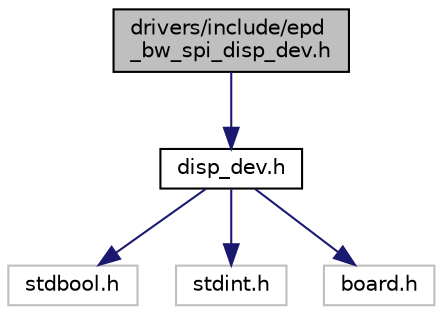 digraph "drivers/include/epd_bw_spi_disp_dev.h"
{
 // LATEX_PDF_SIZE
  edge [fontname="Helvetica",fontsize="10",labelfontname="Helvetica",labelfontsize="10"];
  node [fontname="Helvetica",fontsize="10",shape=record];
  Node1 [label="drivers/include/epd\l_bw_spi_disp_dev.h",height=0.2,width=0.4,color="black", fillcolor="grey75", style="filled", fontcolor="black",tooltip="Definition of the driver for the disp_dev generic interface."];
  Node1 -> Node2 [color="midnightblue",fontsize="10",style="solid",fontname="Helvetica"];
  Node2 [label="disp_dev.h",height=0.2,width=0.4,color="black", fillcolor="white", style="filled",URL="$disp__dev_8h_source.html",tooltip=" "];
  Node2 -> Node3 [color="midnightblue",fontsize="10",style="solid",fontname="Helvetica"];
  Node3 [label="stdbool.h",height=0.2,width=0.4,color="grey75", fillcolor="white", style="filled",tooltip=" "];
  Node2 -> Node4 [color="midnightblue",fontsize="10",style="solid",fontname="Helvetica"];
  Node4 [label="stdint.h",height=0.2,width=0.4,color="grey75", fillcolor="white", style="filled",tooltip=" "];
  Node2 -> Node5 [color="midnightblue",fontsize="10",style="solid",fontname="Helvetica"];
  Node5 [label="board.h",height=0.2,width=0.4,color="grey75", fillcolor="white", style="filled",tooltip=" "];
}
